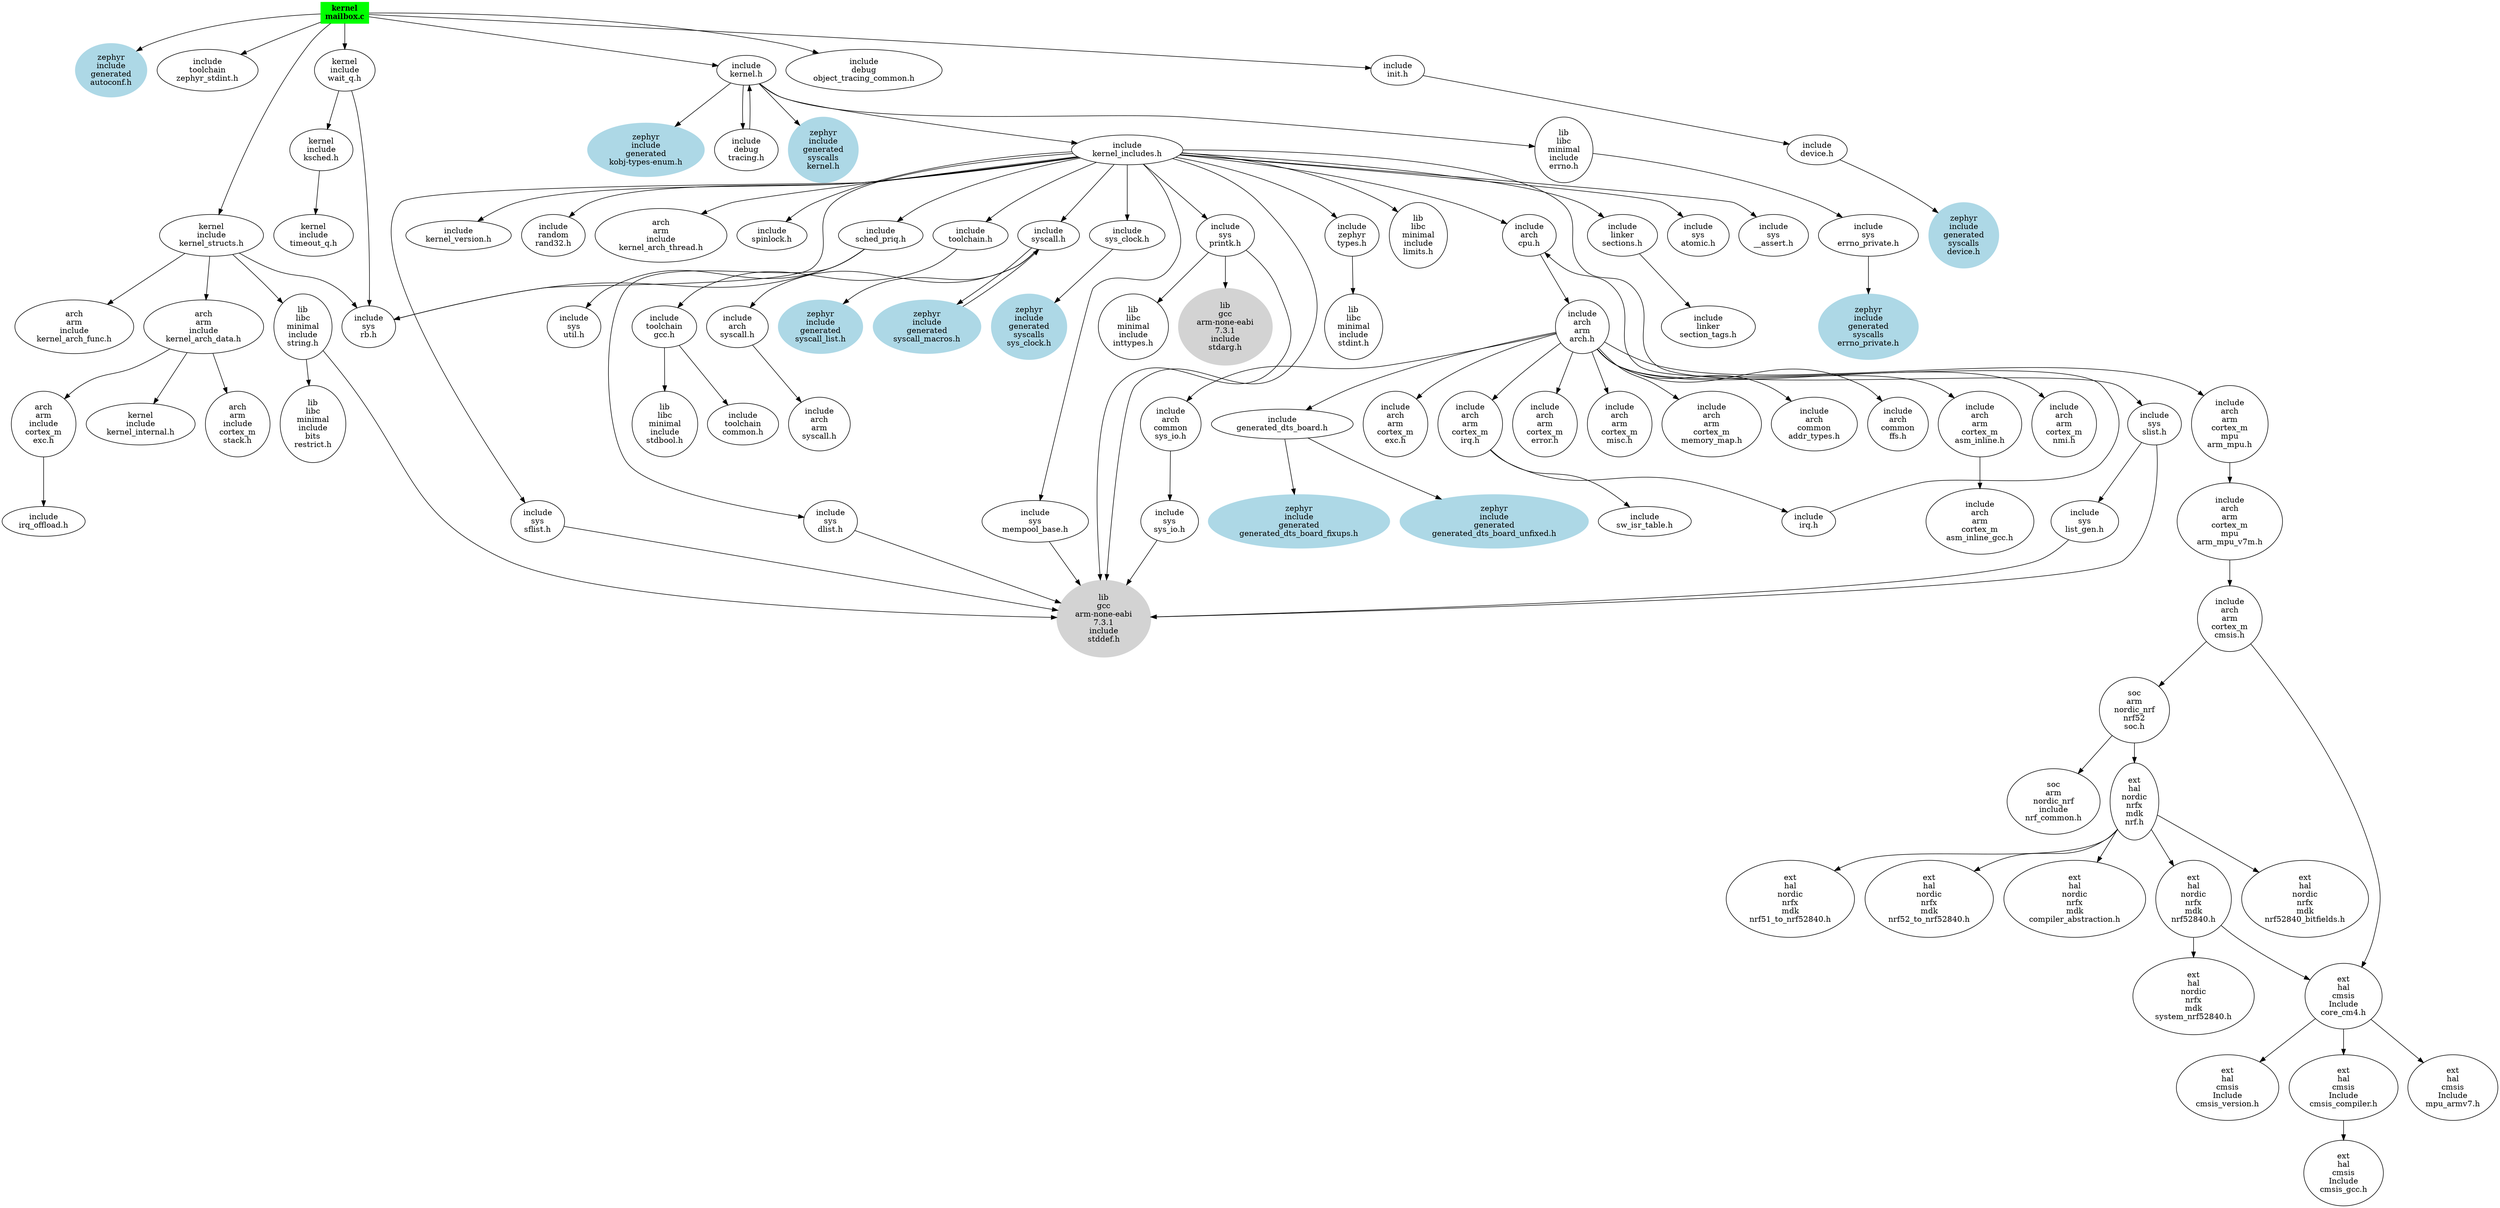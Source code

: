 // Include Map for C:\D\Sources\Zephyr.west\zephyrproject\zephyr\kernel\mailbox.c
digraph {
	"kernel
mailbox.c" [label="kernel
mailbox.c" color=green fontname=bold shape=box style=filled]
	"zephyr
include
generated
autoconf.h" [label="zephyr
include
generated
autoconf.h" color=lightblue fontname="" shape=oval style=filled]
	"kernel
mailbox.c" -> "zephyr
include
generated
autoconf.h"
	"include
toolchain
zephyr_stdint.h" [label="include
toolchain
zephyr_stdint.h" color=black fontname="" shape=oval style=""]
	"kernel
mailbox.c" -> "include
toolchain
zephyr_stdint.h"
	"include
kernel.h" [label="include
kernel.h" color=black fontname="" shape=oval style=""]
	"kernel
mailbox.c" -> "include
kernel.h"
	"kernel
include
kernel_structs.h" [label="kernel
include
kernel_structs.h" color=black fontname="" shape=oval style=""]
	"kernel
mailbox.c" -> "kernel
include
kernel_structs.h"
	"include
debug
object_tracing_common.h" [label="include
debug
object_tracing_common.h" color=black fontname="" shape=oval style=""]
	"kernel
mailbox.c" -> "include
debug
object_tracing_common.h"
	"kernel
include
wait_q.h" [label="kernel
include
wait_q.h" color=black fontname="" shape=oval style=""]
	"kernel
mailbox.c" -> "kernel
include
wait_q.h"
	"include
init.h" [label="include
init.h" color=black fontname="" shape=oval style=""]
	"kernel
mailbox.c" -> "include
init.h"
	"include
kernel_includes.h" [label="include
kernel_includes.h" color=black fontname="" shape=oval style=""]
	"include
kernel.h" -> "include
kernel_includes.h"
	"lib
libc
minimal
include
errno.h" [label="lib
libc
minimal
include
errno.h" color=black fontname="" shape=oval style=""]
	"include
kernel.h" -> "lib
libc
minimal
include
errno.h"
	"zephyr
include
generated
kobj-types-enum.h" [label="zephyr
include
generated
kobj-types-enum.h" color=lightblue fontname="" shape=oval style=filled]
	"include
kernel.h" -> "zephyr
include
generated
kobj-types-enum.h"
	"include
debug
tracing.h" [label="include
debug
tracing.h" color=black fontname="" shape=oval style=""]
	"include
kernel.h" -> "include
debug
tracing.h"
	"zephyr
include
generated
syscalls
kernel.h" [label="zephyr
include
generated
syscalls
kernel.h" color=lightblue fontname="" shape=oval style=filled]
	"include
kernel.h" -> "zephyr
include
generated
syscalls
kernel.h"
	"lib
gcc
arm-none-eabi
7.3.1
include
stddef.h" [label="lib
gcc
arm-none-eabi
7.3.1
include
stddef.h" color=lightgrey fontname="" shape=oval style=filled]
	"include
kernel_includes.h" -> "lib
gcc
arm-none-eabi
7.3.1
include
stddef.h"
	"include
zephyr
types.h" [label="include
zephyr
types.h" color=black fontname="" shape=oval style=""]
	"include
kernel_includes.h" -> "include
zephyr
types.h"
	"lib
libc
minimal
include
limits.h" [label="lib
libc
minimal
include
limits.h" color=black fontname="" shape=oval style=""]
	"include
kernel_includes.h" -> "lib
libc
minimal
include
limits.h"
	"include
toolchain.h" [label="include
toolchain.h" color=black fontname="" shape=oval style=""]
	"include
kernel_includes.h" -> "include
toolchain.h"
	"include
linker
sections.h" [label="include
linker
sections.h" color=black fontname="" shape=oval style=""]
	"include
kernel_includes.h" -> "include
linker
sections.h"
	"include
sys
atomic.h" [label="include
sys
atomic.h" color=black fontname="" shape=oval style=""]
	"include
kernel_includes.h" -> "include
sys
atomic.h"
	"include
sys
__assert.h" [label="include
sys
__assert.h" color=black fontname="" shape=oval style=""]
	"include
kernel_includes.h" -> "include
sys
__assert.h"
	"include
sched_priq.h" [label="include
sched_priq.h" color=black fontname="" shape=oval style=""]
	"include
kernel_includes.h" -> "include
sched_priq.h"
	"include
sys
slist.h" [label="include
sys
slist.h" color=black fontname="" shape=oval style=""]
	"include
kernel_includes.h" -> "include
sys
slist.h"
	"include
sys
sflist.h" [label="include
sys
sflist.h" color=black fontname="" shape=oval style=""]
	"include
kernel_includes.h" -> "include
sys
sflist.h"
	"include
sys
mempool_base.h" [label="include
sys
mempool_base.h" color=black fontname="" shape=oval style=""]
	"include
kernel_includes.h" -> "include
sys
mempool_base.h"
	"include
kernel_version.h" [label="include
kernel_version.h" color=black fontname="" shape=oval style=""]
	"include
kernel_includes.h" -> "include
kernel_version.h"
	"include
random
rand32.h" [label="include
random
rand32.h" color=black fontname="" shape=oval style=""]
	"include
kernel_includes.h" -> "include
random
rand32.h"
	"arch
arm
include
kernel_arch_thread.h" [label="arch
arm
include
kernel_arch_thread.h" color=black fontname="" shape=oval style=""]
	"include
kernel_includes.h" -> "arch
arm
include
kernel_arch_thread.h"
	"include
syscall.h" [label="include
syscall.h" color=black fontname="" shape=oval style=""]
	"include
kernel_includes.h" -> "include
syscall.h"
	"include
sys
printk.h" [label="include
sys
printk.h" color=black fontname="" shape=oval style=""]
	"include
kernel_includes.h" -> "include
sys
printk.h"
	"include
arch
cpu.h" [label="include
arch
cpu.h" color=black fontname="" shape=oval style=""]
	"include
kernel_includes.h" -> "include
arch
cpu.h"
	"include
sys
rb.h" [label="include
sys
rb.h" color=black fontname="" shape=oval style=""]
	"include
kernel_includes.h" -> "include
sys
rb.h"
	"include
sys_clock.h" [label="include
sys_clock.h" color=black fontname="" shape=oval style=""]
	"include
kernel_includes.h" -> "include
sys_clock.h"
	"include
spinlock.h" [label="include
spinlock.h" color=black fontname="" shape=oval style=""]
	"include
kernel_includes.h" -> "include
spinlock.h"
	"lib
libc
minimal
include
stdint.h" [label="lib
libc
minimal
include
stdint.h" color=black fontname="" shape=oval style=""]
	"include
zephyr
types.h" -> "lib
libc
minimal
include
stdint.h"
	"include
toolchain
gcc.h" [label="include
toolchain
gcc.h" color=black fontname="" shape=oval style=""]
	"include
toolchain.h" -> "include
toolchain
gcc.h"
	"include
toolchain
common.h" [label="include
toolchain
common.h" color=black fontname="" shape=oval style=""]
	"include
toolchain
gcc.h" -> "include
toolchain
common.h"
	"lib
libc
minimal
include
stdbool.h" [label="lib
libc
minimal
include
stdbool.h" color=black fontname="" shape=oval style=""]
	"include
toolchain
gcc.h" -> "lib
libc
minimal
include
stdbool.h"
	"include
linker
section_tags.h" [label="include
linker
section_tags.h" color=black fontname="" shape=oval style=""]
	"include
linker
sections.h" -> "include
linker
section_tags.h"
	"include
sys
util.h" [label="include
sys
util.h" color=black fontname="" shape=oval style=""]
	"include
sched_priq.h" -> "include
sys
util.h"
	"include
sys
dlist.h" [label="include
sys
dlist.h" color=black fontname="" shape=oval style=""]
	"include
sched_priq.h" -> "include
sys
dlist.h"
	"include
sched_priq.h" -> "include
sys
rb.h"
	"include
sys
dlist.h" -> "lib
gcc
arm-none-eabi
7.3.1
include
stddef.h"
	"include
sys
slist.h" -> "lib
gcc
arm-none-eabi
7.3.1
include
stddef.h"
	"include
sys
list_gen.h" [label="include
sys
list_gen.h" color=black fontname="" shape=oval style=""]
	"include
sys
slist.h" -> "include
sys
list_gen.h"
	"include
sys
list_gen.h" -> "lib
gcc
arm-none-eabi
7.3.1
include
stddef.h"
	"include
sys
sflist.h" -> "lib
gcc
arm-none-eabi
7.3.1
include
stddef.h"
	"include
sys
mempool_base.h" -> "lib
gcc
arm-none-eabi
7.3.1
include
stddef.h"
	"zephyr
include
generated
syscall_list.h" [label="zephyr
include
generated
syscall_list.h" color=lightblue fontname="" shape=oval style=filled]
	"include
syscall.h" -> "zephyr
include
generated
syscall_list.h"
	"include
arch
syscall.h" [label="include
arch
syscall.h" color=black fontname="" shape=oval style=""]
	"include
syscall.h" -> "include
arch
syscall.h"
	"zephyr
include
generated
syscall_macros.h" [label="zephyr
include
generated
syscall_macros.h" color=lightblue fontname="" shape=oval style=filled]
	"include
syscall.h" -> "zephyr
include
generated
syscall_macros.h"
	"include
arch
arm
syscall.h" [label="include
arch
arm
syscall.h" color=black fontname="" shape=oval style=""]
	"include
arch
syscall.h" -> "include
arch
arm
syscall.h"
	"zephyr
include
generated
syscall_macros.h" -> "include
syscall.h"
	"include
sys
printk.h" -> "lib
gcc
arm-none-eabi
7.3.1
include
stddef.h"
	"lib
gcc
arm-none-eabi
7.3.1
include
stdarg.h" [label="lib
gcc
arm-none-eabi
7.3.1
include
stdarg.h" color=lightgrey fontname="" shape=oval style=filled]
	"include
sys
printk.h" -> "lib
gcc
arm-none-eabi
7.3.1
include
stdarg.h"
	"lib
libc
minimal
include
inttypes.h" [label="lib
libc
minimal
include
inttypes.h" color=black fontname="" shape=oval style=""]
	"include
sys
printk.h" -> "lib
libc
minimal
include
inttypes.h"
	"include
arch
arm
arch.h" [label="include
arch
arm
arch.h" color=black fontname="" shape=oval style=""]
	"include
arch
cpu.h" -> "include
arch
arm
arch.h"
	"include
generated_dts_board.h" [label="include
generated_dts_board.h" color=black fontname="" shape=oval style=""]
	"include
arch
arm
arch.h" -> "include
generated_dts_board.h"
	"include
arch
arm
cortex_m
exc.h" [label="include
arch
arm
cortex_m
exc.h" color=black fontname="" shape=oval style=""]
	"include
arch
arm
arch.h" -> "include
arch
arm
cortex_m
exc.h"
	"include
arch
arm
cortex_m
irq.h" [label="include
arch
arm
cortex_m
irq.h" color=black fontname="" shape=oval style=""]
	"include
arch
arm
arch.h" -> "include
arch
arm
cortex_m
irq.h"
	"include
arch
arm
cortex_m
error.h" [label="include
arch
arm
cortex_m
error.h" color=black fontname="" shape=oval style=""]
	"include
arch
arm
arch.h" -> "include
arch
arm
cortex_m
error.h"
	"include
arch
arm
cortex_m
misc.h" [label="include
arch
arm
cortex_m
misc.h" color=black fontname="" shape=oval style=""]
	"include
arch
arm
arch.h" -> "include
arch
arm
cortex_m
misc.h"
	"include
arch
arm
cortex_m
memory_map.h" [label="include
arch
arm
cortex_m
memory_map.h" color=black fontname="" shape=oval style=""]
	"include
arch
arm
arch.h" -> "include
arch
arm
cortex_m
memory_map.h"
	"include
arch
arm
cortex_m
asm_inline.h" [label="include
arch
arm
cortex_m
asm_inline.h" color=black fontname="" shape=oval style=""]
	"include
arch
arm
arch.h" -> "include
arch
arm
cortex_m
asm_inline.h"
	"include
arch
common
sys_io.h" [label="include
arch
common
sys_io.h" color=black fontname="" shape=oval style=""]
	"include
arch
arm
arch.h" -> "include
arch
common
sys_io.h"
	"include
arch
common
addr_types.h" [label="include
arch
common
addr_types.h" color=black fontname="" shape=oval style=""]
	"include
arch
arm
arch.h" -> "include
arch
common
addr_types.h"
	"include
arch
common
ffs.h" [label="include
arch
common
ffs.h" color=black fontname="" shape=oval style=""]
	"include
arch
arm
arch.h" -> "include
arch
common
ffs.h"
	"include
arch
arm
cortex_m
nmi.h" [label="include
arch
arm
cortex_m
nmi.h" color=black fontname="" shape=oval style=""]
	"include
arch
arm
arch.h" -> "include
arch
arm
cortex_m
nmi.h"
	"include
arch
arm
cortex_m
mpu
arm_mpu.h" [label="include
arch
arm
cortex_m
mpu
arm_mpu.h" color=black fontname="" shape=oval style=""]
	"include
arch
arm
arch.h" -> "include
arch
arm
cortex_m
mpu
arm_mpu.h"
	"zephyr
include
generated
generated_dts_board_unfixed.h" [label="zephyr
include
generated
generated_dts_board_unfixed.h" color=lightblue fontname="" shape=oval style=filled]
	"include
generated_dts_board.h" -> "zephyr
include
generated
generated_dts_board_unfixed.h"
	"zephyr
include
generated
generated_dts_board_fixups.h" [label="zephyr
include
generated
generated_dts_board_fixups.h" color=lightblue fontname="" shape=oval style=filled]
	"include
generated_dts_board.h" -> "zephyr
include
generated
generated_dts_board_fixups.h"
	"include
irq.h" [label="include
irq.h" color=black fontname="" shape=oval style=""]
	"include
arch
arm
cortex_m
irq.h" -> "include
irq.h"
	"include
sw_isr_table.h" [label="include
sw_isr_table.h" color=black fontname="" shape=oval style=""]
	"include
arch
arm
cortex_m
irq.h" -> "include
sw_isr_table.h"
	"include
irq.h" -> "include
arch
cpu.h"
	"include
arch
arm
cortex_m
asm_inline_gcc.h" [label="include
arch
arm
cortex_m
asm_inline_gcc.h" color=black fontname="" shape=oval style=""]
	"include
arch
arm
cortex_m
asm_inline.h" -> "include
arch
arm
cortex_m
asm_inline_gcc.h"
	"include
sys
sys_io.h" [label="include
sys
sys_io.h" color=black fontname="" shape=oval style=""]
	"include
arch
common
sys_io.h" -> "include
sys
sys_io.h"
	"include
sys
sys_io.h" -> "lib
gcc
arm-none-eabi
7.3.1
include
stddef.h"
	"include
arch
arm
cortex_m
mpu
arm_mpu_v7m.h" [label="include
arch
arm
cortex_m
mpu
arm_mpu_v7m.h" color=black fontname="" shape=oval style=""]
	"include
arch
arm
cortex_m
mpu
arm_mpu.h" -> "include
arch
arm
cortex_m
mpu
arm_mpu_v7m.h"
	"include
arch
arm
cortex_m
cmsis.h" [label="include
arch
arm
cortex_m
cmsis.h" color=black fontname="" shape=oval style=""]
	"include
arch
arm
cortex_m
mpu
arm_mpu_v7m.h" -> "include
arch
arm
cortex_m
cmsis.h"
	"soc
arm
nordic_nrf
nrf52
soc.h" [label="soc
arm
nordic_nrf
nrf52
soc.h" color=black fontname="" shape=oval style=""]
	"include
arch
arm
cortex_m
cmsis.h" -> "soc
arm
nordic_nrf
nrf52
soc.h"
	"ext
hal
cmsis
Include
core_cm4.h" [label="ext
hal
cmsis
Include
core_cm4.h" color=black fontname="" shape=oval style=""]
	"include
arch
arm
cortex_m
cmsis.h" -> "ext
hal
cmsis
Include
core_cm4.h"
	"soc
arm
nordic_nrf
include
nrf_common.h" [label="soc
arm
nordic_nrf
include
nrf_common.h" color=black fontname="" shape=oval style=""]
	"soc
arm
nordic_nrf
nrf52
soc.h" -> "soc
arm
nordic_nrf
include
nrf_common.h"
	"ext
hal
nordic
nrfx
mdk
nrf.h" [label="ext
hal
nordic
nrfx
mdk
nrf.h" color=black fontname="" shape=oval style=""]
	"soc
arm
nordic_nrf
nrf52
soc.h" -> "ext
hal
nordic
nrfx
mdk
nrf.h"
	"ext
hal
nordic
nrfx
mdk
nrf52840.h" [label="ext
hal
nordic
nrfx
mdk
nrf52840.h" color=black fontname="" shape=oval style=""]
	"ext
hal
nordic
nrfx
mdk
nrf.h" -> "ext
hal
nordic
nrfx
mdk
nrf52840.h"
	"ext
hal
nordic
nrfx
mdk
nrf52840_bitfields.h" [label="ext
hal
nordic
nrfx
mdk
nrf52840_bitfields.h" color=black fontname="" shape=oval style=""]
	"ext
hal
nordic
nrfx
mdk
nrf.h" -> "ext
hal
nordic
nrfx
mdk
nrf52840_bitfields.h"
	"ext
hal
nordic
nrfx
mdk
nrf51_to_nrf52840.h" [label="ext
hal
nordic
nrfx
mdk
nrf51_to_nrf52840.h" color=black fontname="" shape=oval style=""]
	"ext
hal
nordic
nrfx
mdk
nrf.h" -> "ext
hal
nordic
nrfx
mdk
nrf51_to_nrf52840.h"
	"ext
hal
nordic
nrfx
mdk
nrf52_to_nrf52840.h" [label="ext
hal
nordic
nrfx
mdk
nrf52_to_nrf52840.h" color=black fontname="" shape=oval style=""]
	"ext
hal
nordic
nrfx
mdk
nrf.h" -> "ext
hal
nordic
nrfx
mdk
nrf52_to_nrf52840.h"
	"ext
hal
nordic
nrfx
mdk
compiler_abstraction.h" [label="ext
hal
nordic
nrfx
mdk
compiler_abstraction.h" color=black fontname="" shape=oval style=""]
	"ext
hal
nordic
nrfx
mdk
nrf.h" -> "ext
hal
nordic
nrfx
mdk
compiler_abstraction.h"
	"ext
hal
nordic
nrfx
mdk
nrf52840.h" -> "ext
hal
cmsis
Include
core_cm4.h"
	"ext
hal
nordic
nrfx
mdk
system_nrf52840.h" [label="ext
hal
nordic
nrfx
mdk
system_nrf52840.h" color=black fontname="" shape=oval style=""]
	"ext
hal
nordic
nrfx
mdk
nrf52840.h" -> "ext
hal
nordic
nrfx
mdk
system_nrf52840.h"
	"ext
hal
cmsis
Include
cmsis_version.h" [label="ext
hal
cmsis
Include
cmsis_version.h" color=black fontname="" shape=oval style=""]
	"ext
hal
cmsis
Include
core_cm4.h" -> "ext
hal
cmsis
Include
cmsis_version.h"
	"ext
hal
cmsis
Include
cmsis_compiler.h" [label="ext
hal
cmsis
Include
cmsis_compiler.h" color=black fontname="" shape=oval style=""]
	"ext
hal
cmsis
Include
core_cm4.h" -> "ext
hal
cmsis
Include
cmsis_compiler.h"
	"ext
hal
cmsis
Include
mpu_armv7.h" [label="ext
hal
cmsis
Include
mpu_armv7.h" color=black fontname="" shape=oval style=""]
	"ext
hal
cmsis
Include
core_cm4.h" -> "ext
hal
cmsis
Include
mpu_armv7.h"
	"ext
hal
cmsis
Include
cmsis_gcc.h" [label="ext
hal
cmsis
Include
cmsis_gcc.h" color=black fontname="" shape=oval style=""]
	"ext
hal
cmsis
Include
cmsis_compiler.h" -> "ext
hal
cmsis
Include
cmsis_gcc.h"
	"zephyr
include
generated
syscalls
sys_clock.h" [label="zephyr
include
generated
syscalls
sys_clock.h" color=lightblue fontname="" shape=oval style=filled]
	"include
sys_clock.h" -> "zephyr
include
generated
syscalls
sys_clock.h"
	"include
sys
errno_private.h" [label="include
sys
errno_private.h" color=black fontname="" shape=oval style=""]
	"lib
libc
minimal
include
errno.h" -> "include
sys
errno_private.h"
	"zephyr
include
generated
syscalls
errno_private.h" [label="zephyr
include
generated
syscalls
errno_private.h" color=lightblue fontname="" shape=oval style=filled]
	"include
sys
errno_private.h" -> "zephyr
include
generated
syscalls
errno_private.h"
	"include
debug
tracing.h" -> "include
kernel.h"
	"kernel
include
kernel_structs.h" -> "include
sys
rb.h"
	"lib
libc
minimal
include
string.h" [label="lib
libc
minimal
include
string.h" color=black fontname="" shape=oval style=""]
	"kernel
include
kernel_structs.h" -> "lib
libc
minimal
include
string.h"
	"arch
arm
include
kernel_arch_data.h" [label="arch
arm
include
kernel_arch_data.h" color=black fontname="" shape=oval style=""]
	"kernel
include
kernel_structs.h" -> "arch
arm
include
kernel_arch_data.h"
	"arch
arm
include
kernel_arch_func.h" [label="arch
arm
include
kernel_arch_func.h" color=black fontname="" shape=oval style=""]
	"kernel
include
kernel_structs.h" -> "arch
arm
include
kernel_arch_func.h"
	"lib
libc
minimal
include
string.h" -> "lib
gcc
arm-none-eabi
7.3.1
include
stddef.h"
	"lib
libc
minimal
include
bits
restrict.h" [label="lib
libc
minimal
include
bits
restrict.h" color=black fontname="" shape=oval style=""]
	"lib
libc
minimal
include
string.h" -> "lib
libc
minimal
include
bits
restrict.h"
	"kernel
include
kernel_internal.h" [label="kernel
include
kernel_internal.h" color=black fontname="" shape=oval style=""]
	"arch
arm
include
kernel_arch_data.h" -> "kernel
include
kernel_internal.h"
	"arch
arm
include
cortex_m
stack.h" [label="arch
arm
include
cortex_m
stack.h" color=black fontname="" shape=oval style=""]
	"arch
arm
include
kernel_arch_data.h" -> "arch
arm
include
cortex_m
stack.h"
	"arch
arm
include
cortex_m
exc.h" [label="arch
arm
include
cortex_m
exc.h" color=black fontname="" shape=oval style=""]
	"arch
arm
include
kernel_arch_data.h" -> "arch
arm
include
cortex_m
exc.h"
	"include
irq_offload.h" [label="include
irq_offload.h" color=black fontname="" shape=oval style=""]
	"arch
arm
include
cortex_m
exc.h" -> "include
irq_offload.h"
	"kernel
include
wait_q.h" -> "include
sys
rb.h"
	"kernel
include
ksched.h" [label="kernel
include
ksched.h" color=black fontname="" shape=oval style=""]
	"kernel
include
wait_q.h" -> "kernel
include
ksched.h"
	"kernel
include
timeout_q.h" [label="kernel
include
timeout_q.h" color=black fontname="" shape=oval style=""]
	"kernel
include
ksched.h" -> "kernel
include
timeout_q.h"
	"include
device.h" [label="include
device.h" color=black fontname="" shape=oval style=""]
	"include
init.h" -> "include
device.h"
	"zephyr
include
generated
syscalls
device.h" [label="zephyr
include
generated
syscalls
device.h" color=lightblue fontname="" shape=oval style=filled]
	"include
device.h" -> "zephyr
include
generated
syscalls
device.h"
}
